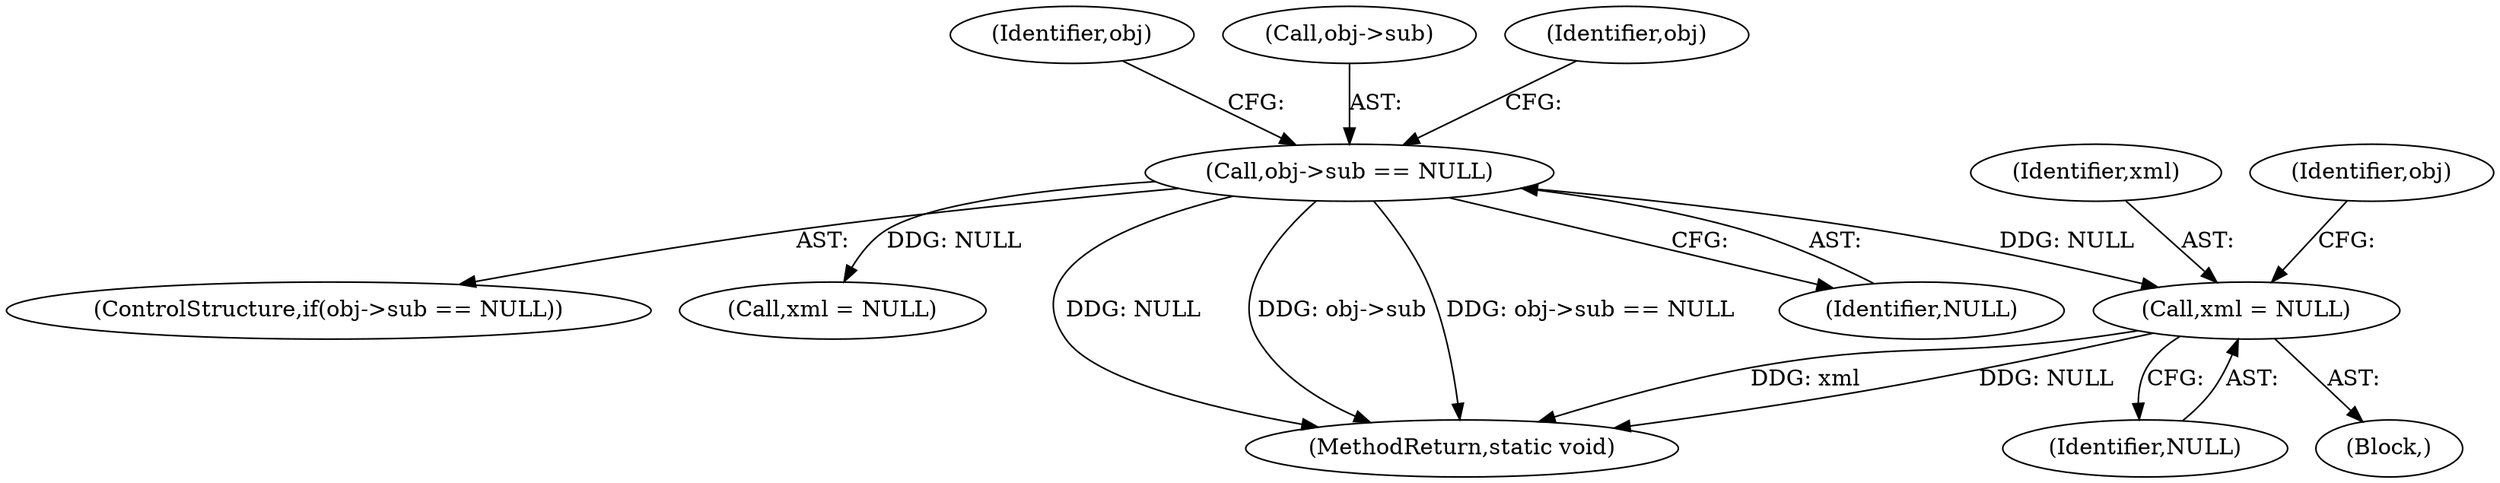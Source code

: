 digraph "0_miniupnp_bec6ccec63cadc95655721bc0e1dd49dac759d94@pointer" {
"1000245" [label="(Call,xml = NULL)"];
"1000109" [label="(Call,obj->sub == NULL)"];
"1000247" [label="(Identifier,NULL)"];
"1000246" [label="(Identifier,xml)"];
"1000113" [label="(Identifier,NULL)"];
"1000242" [label="(Block,)"];
"1000109" [label="(Call,obj->sub == NULL)"];
"1000250" [label="(Identifier,obj)"];
"1000108" [label="(ControlStructure,if(obj->sub == NULL))"];
"1000245" [label="(Call,xml = NULL)"];
"1000124" [label="(Identifier,obj)"];
"1000110" [label="(Call,obj->sub)"];
"1000164" [label="(Call,xml = NULL)"];
"1000117" [label="(Identifier,obj)"];
"1000253" [label="(MethodReturn,static void)"];
"1000245" -> "1000242"  [label="AST: "];
"1000245" -> "1000247"  [label="CFG: "];
"1000246" -> "1000245"  [label="AST: "];
"1000247" -> "1000245"  [label="AST: "];
"1000250" -> "1000245"  [label="CFG: "];
"1000245" -> "1000253"  [label="DDG: xml"];
"1000245" -> "1000253"  [label="DDG: NULL"];
"1000109" -> "1000245"  [label="DDG: NULL"];
"1000109" -> "1000108"  [label="AST: "];
"1000109" -> "1000113"  [label="CFG: "];
"1000110" -> "1000109"  [label="AST: "];
"1000113" -> "1000109"  [label="AST: "];
"1000117" -> "1000109"  [label="CFG: "];
"1000124" -> "1000109"  [label="CFG: "];
"1000109" -> "1000253"  [label="DDG: NULL"];
"1000109" -> "1000253"  [label="DDG: obj->sub"];
"1000109" -> "1000253"  [label="DDG: obj->sub == NULL"];
"1000109" -> "1000164"  [label="DDG: NULL"];
}
